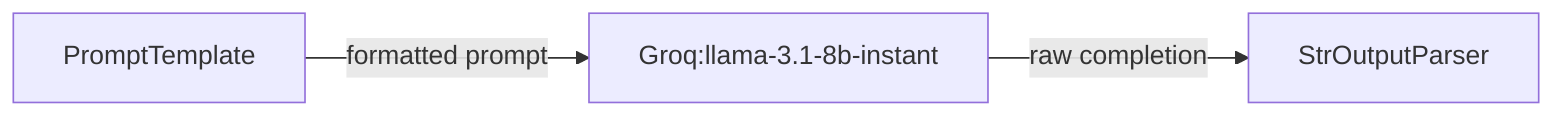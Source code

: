 flowchart LR
  prompt[PromptTemplate]
  llm[Groq:llama-3.1-8b-instant]
  parser[StrOutputParser]
  prompt -->|formatted prompt| llm
  llm -->|raw completion| parser